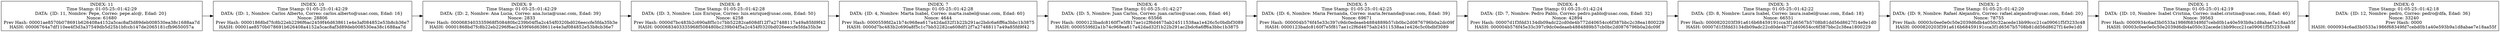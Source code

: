 digraph ListaSimplementeEnlazada{
  rankdir=LR;
  node0 [label="INDEX: 11
Time Stamp: 01-05-25::01:42:29
DATA: {ID: 11, Nombre: Pepe, Correo: pepe.alc@, Edad: 20} 
Nonce: 61680
Prev Hash: 00001ae8570b078691b626408a4152a5cac8af3d89deb008530ea38c1688aa7d
HASH: 00006764a7df110ee4f3d3a37549db5d25b1bfccb147de2065181cfb9650057a" shape = box];
  node0 -> node1;
  node1 [label="INDEX: 10
Time Stamp: 01-05-25::01:42:29
DATA: {ID: 1, Nombre: Carlos Alberto, Correo: carlos.alberto@usac.com, Edad: 16} 
Nonce: 28806
Prev Hash: 00001868bd7fc8b22eb2296f6ac2459f46d638611e4e3af084852e53b8cb36e7
HASH: 00001ae8570b078691b626408a4152a5cac8af3d89deb008530ea38c1688aa7d" shape = box];
  node1 -> node2;
  node2 [label="INDEX: 9
Time Stamp: 01-05-25::01:42:29
DATA: {ID: 2, Nombre: Ana Lucia, Correo: ana.lucia@usac.com, Edad: 39} 
Nonce: 2833
Prev Hash: 0000683403335968f508480bc239b04f5a2c454f0320bd026eeccfe5fda35b3e
HASH: 00001868bd7fc8b22eb2296f6ac2459f46d638611e4e3af084852e53b8cb36e7" shape = box];
  node2 -> node3;
  node3 [label="INDEX: 8
Time Stamp: 01-05-25::01:42:28
DATA: {ID: 3, Nombre: Luis Enrique, Correo: luis.enrique@usac.com, Edad: 50} 
Nonce: 4258
Prev Hash: 0000d7bc483b2c690a8f5c1c7bb52282ca608df12f7a27488117a49a85fd9f42
HASH: 0000683403335968f508480bc239b04f5a2c454f0320bd026eeccfe5fda35b3e" shape = box];
  node3 -> node4;
  node4 [label="INDEX: 7
Time Stamp: 01-05-25::01:42:28
DATA: {ID: 4, Nombre: Marta Isabel, Correo: marta.isabel@usac.com, Edad: 60} 
Nonce: 4644
Prev Hash: 0000559fd2a1b74c968ea617a42dad32f1b22b291ac2bdc6a6ff6a3bbc1b3875
HASH: 0000d7bc483b2c690a8f5c1c7bb52282ca608df12f7a27488117a49a85fd9f42" shape = box];
  node4 -> node5;
  node5 [label="INDEX: 6
Time Stamp: 01-05-25::01:42:27
DATA: {ID: 5, Nombre: Juan Carlos, Correo: juan.carlos@usac.com, Edad: 46} 
Nonce: 65566
Prev Hash: 0000123badc8160f7e5f817ae1c2f6d4675ab24511538aa1e426c5c0bdbf3089
HASH: 0000559fd2a1b74c968ea617a42dad32f1b22b291ac2bdc6a6ff6a3bbc1b3875" shape = box];
  node5 -> node6;
  node6 [label="INDEX: 5
Time Stamp: 01-05-25::01:42:25
DATA: {ID: 6, Nombre: Maria Fernanda, Correo: maria.fernanda@usac.com, Edad: 39} 
Nonce: 69671
Prev Hash: 000004b576f45e33c397c9dc0edeaeb4884889b57cb0bc2d0876796b0a2dc09f
HASH: 0000123badc8160f7e5f817ae1c2f6d4675ab24511538aa1e426c5c0bdbf3089" shape = box];
  node6 -> node7;
  node7 [label="INDEX: 4
Time Stamp: 01-05-25::01:42:24
DATA: {ID: 7, Nombre: Pedro Pablo, Correo: pedro.pablo@usac.com, Edad: 32} 
Nonce: 42894
Prev Hash: 00007d1f3fdd3134db09adc22cd0de4b772d40654cc6f387bbc2c38ea1800229
HASH: 000004b576f45e33c397c9dc0edeaeb4884889b57cb0bc2d0876796b0a2dc09f" shape = box];
  node7 -> node8;
  node8 [label="INDEX: 3
Time Stamp: 01-05-25::01:42:22
DATA: {ID: 8, Nombre: Laura Isabel, Correo: laura.isabel@usac.com, Edad: 18} 
Nonce: 66551
Prev Hash: 0000820203f391a616b68459191cca3f1d6567b5708b81dd56d8627f14e9e1d0
HASH: 00007d1f3fdd3134db09adc22cd0de4b772d40654cc6f387bbc2c38ea1800229" shape = box];
  node8 -> node9;
  node9 [label="INDEX: 2
Time Stamp: 01-05-25::01:42:20
DATA: {ID: 9, Nombre: Rafael Alejandro, Correo: rafael.alejandro@usac.com, Edad: 20} 
Nonce: 78755
Prev Hash: 00003c0ee0e0c50e2039d6db4a050c32acede1bb99ccc21ca09061f5f3233c48
HASH: 0000820203f391a616b68459191cca3f1d6567b5708b81dd56d8627f14e9e1d0" shape = box];
  node9 -> node10;
  node10 [label="INDEX: 1
Time Stamp: 01-05-25::01:42:19
DATA: {ID: 10, Nombre: Isabel Cristina, Correo: isabel.cristina@usac.com, Edad: 40} 
Nonce: 39563
Prev Hash: 0000934c6ad3b0533a1986f68349fd7cebd0b1a40e593b9a1d8abae7e18aa55f
HASH: 00003c0ee0e0c50e2039d6db4a050c32acede1bb99ccc21ca09061f5f3233c48" shape = box];
  node10 -> node11;
  node11 [label="INDEX: 0
Time Stamp: 01-05-25::01:42:18
DATA: {ID: 12, Nombre: pedro, Correo: pedro@dfa, Edad: 36} 
Nonce: 33240
Prev Hash: 0000
HASH: 0000934c6ad3b0533a1986f68349fd7cebd0b1a40e593b9a1d8abae7e18aa55f" shape = box];
}

